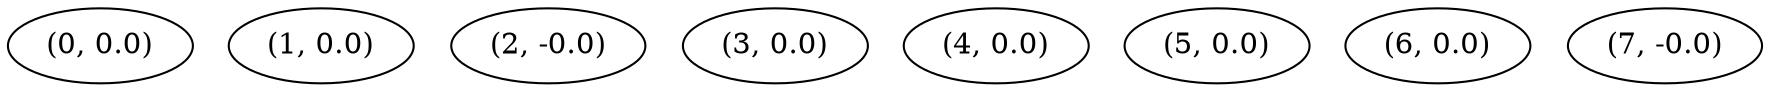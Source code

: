 digraph {
    0 [ label = "(0, 0.0)" ]
    1 [ label = "(1, 0.0)" ]
    2 [ label = "(2, -0.0)" ]
    3 [ label = "(3, 0.0)" ]
    4 [ label = "(4, 0.0)" ]
    5 [ label = "(5, 0.0)" ]
    6 [ label = "(6, 0.0)" ]
    7 [ label = "(7, -0.0)" ]
}

